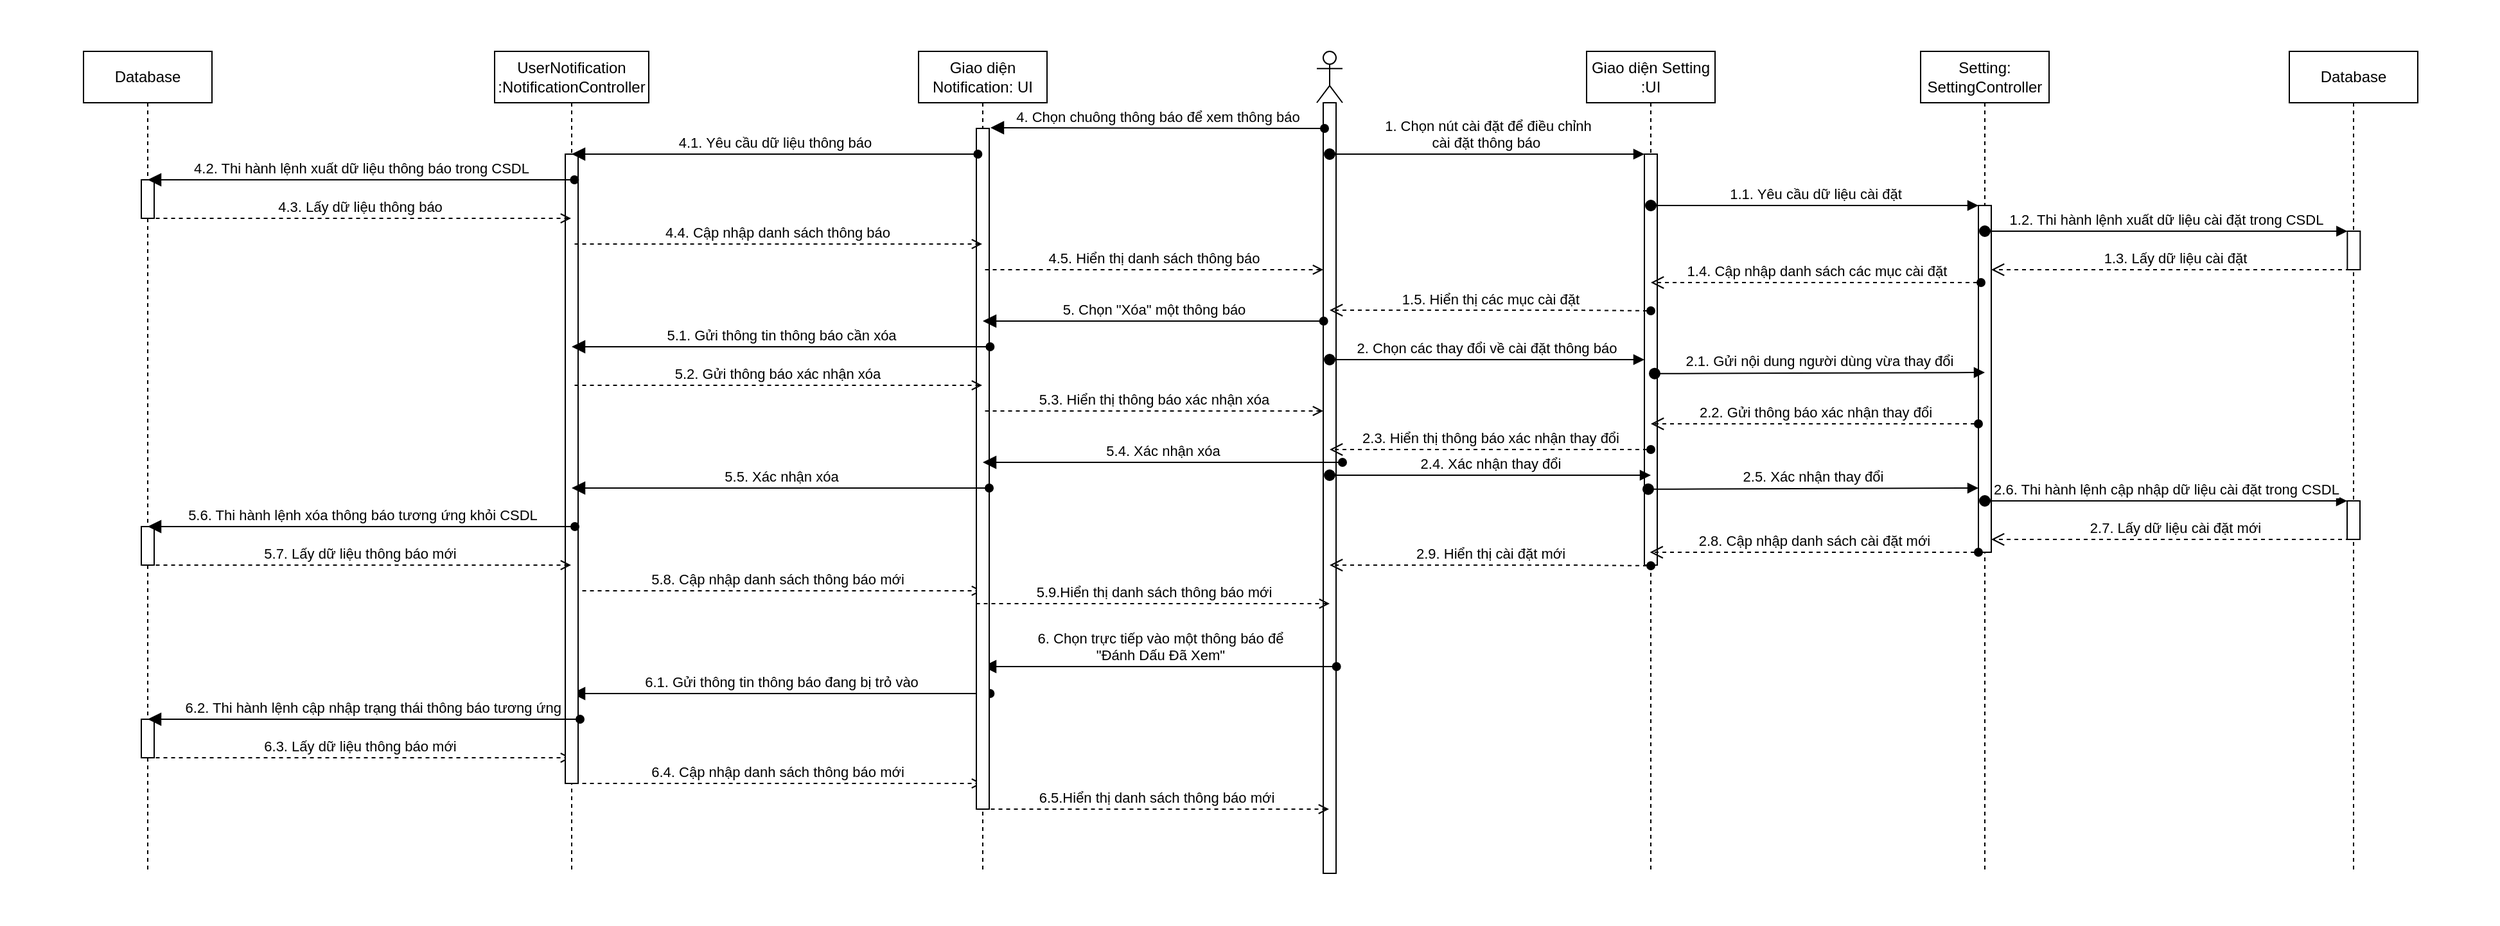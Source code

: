 <mxfile version="13.10.0" type="device"><diagram id="IbwBRbwFiVhsBLn8l_GS" name="Page-1"><mxGraphModel dx="2519" dy="483" grid="1" gridSize="10" guides="1" tooltips="1" connect="1" arrows="1" fold="1" page="1" pageScale="1" pageWidth="827" pageHeight="1169" math="0" shadow="0"><root><mxCell id="0"/><mxCell id="1" parent="0"/><mxCell id="XpI6HPz2dA2RVhCgYdmn-34" value="" style="rounded=0;whiteSpace=wrap;html=1;strokeColor=none;" parent="1" vertex="1"><mxGeometry x="-955" width="1945" height="720" as="geometry"/></mxCell><mxCell id="hLOanEfoE3hPCV4NBsCH-1" value="" style="shape=umlLifeline;participant=umlActor;perimeter=lifelinePerimeter;whiteSpace=wrap;html=1;container=1;collapsible=0;recursiveResize=0;verticalAlign=top;spacingTop=36;outlineConnect=0;" parent="1" vertex="1"><mxGeometry x="70" y="40" width="20" height="640" as="geometry"/></mxCell><mxCell id="sGJF5LgL8xmAPL6Voxfu-1" value="" style="html=1;points=[];perimeter=orthogonalPerimeter;" parent="hLOanEfoE3hPCV4NBsCH-1" vertex="1"><mxGeometry x="5" y="40" width="10" height="600" as="geometry"/></mxCell><mxCell id="hLOanEfoE3hPCV4NBsCH-2" value="Giao diện Setting&lt;br&gt;:UI" style="shape=umlLifeline;perimeter=lifelinePerimeter;whiteSpace=wrap;html=1;container=1;collapsible=0;recursiveResize=0;outlineConnect=0;" parent="1" vertex="1"><mxGeometry x="280" y="40" width="100" height="640" as="geometry"/></mxCell><mxCell id="hLOanEfoE3hPCV4NBsCH-9" value="" style="html=1;points=[];perimeter=orthogonalPerimeter;" parent="hLOanEfoE3hPCV4NBsCH-2" vertex="1"><mxGeometry x="45" y="80" width="10" height="320" as="geometry"/></mxCell><mxCell id="sGJF5LgL8xmAPL6Voxfu-5" value="2.9. Hiển thị cài đặt mới" style="html=1;verticalAlign=bottom;endArrow=open;endSize=8;startArrow=oval;startFill=1;endFill=0;dashed=1;" parent="hLOanEfoE3hPCV4NBsCH-2" edge="1"><mxGeometry relative="1" as="geometry"><mxPoint x="50" y="400.5" as="sourcePoint"/><mxPoint x="-200" y="400" as="targetPoint"/><Array as="points"><mxPoint x="-9.5" y="400"/></Array></mxGeometry></mxCell><mxCell id="hLOanEfoE3hPCV4NBsCH-3" value="Setting:&lt;br&gt;SettingController" style="shape=umlLifeline;perimeter=lifelinePerimeter;whiteSpace=wrap;html=1;container=1;collapsible=0;recursiveResize=0;outlineConnect=0;" parent="1" vertex="1"><mxGeometry x="540" y="40" width="100" height="640" as="geometry"/></mxCell><mxCell id="hLOanEfoE3hPCV4NBsCH-6" value="" style="html=1;points=[];perimeter=orthogonalPerimeter;" parent="hLOanEfoE3hPCV4NBsCH-3" vertex="1"><mxGeometry x="45" y="120" width="10" height="270" as="geometry"/></mxCell><mxCell id="hLOanEfoE3hPCV4NBsCH-5" value="1. Chọn nút cài đặt để điều chỉnh&lt;br&gt;cài đặt thông báo&amp;nbsp;" style="html=1;verticalAlign=bottom;startArrow=oval;endArrow=block;startSize=8;" parent="1" source="hLOanEfoE3hPCV4NBsCH-1" edge="1"><mxGeometry relative="1" as="geometry"><mxPoint x="265" y="120" as="sourcePoint"/><Array as="points"><mxPoint x="170" y="120"/></Array><mxPoint x="325" y="120" as="targetPoint"/></mxGeometry></mxCell><mxCell id="hLOanEfoE3hPCV4NBsCH-7" value="1.1. Yêu cầu dữ liệu cài đặt" style="html=1;verticalAlign=bottom;startArrow=oval;endArrow=block;startSize=8;" parent="1" source="hLOanEfoE3hPCV4NBsCH-2" target="hLOanEfoE3hPCV4NBsCH-6" edge="1"><mxGeometry relative="1" as="geometry"><mxPoint x="505" y="160" as="sourcePoint"/><Array as="points"><mxPoint x="360" y="160"/></Array></mxGeometry></mxCell><mxCell id="hLOanEfoE3hPCV4NBsCH-8" value="1.4. Cập nhập danh sách các mục cài đặt" style="html=1;verticalAlign=bottom;endArrow=open;endSize=8;startArrow=oval;startFill=1;endFill=0;dashed=1;" parent="1" target="hLOanEfoE3hPCV4NBsCH-2" edge="1"><mxGeometry relative="1" as="geometry"><mxPoint x="587" y="220" as="sourcePoint"/><mxPoint x="490" y="200" as="targetPoint"/><Array as="points"><mxPoint x="520" y="220"/></Array></mxGeometry></mxCell><mxCell id="hLOanEfoE3hPCV4NBsCH-11" value="2. Chọn các thay đổi về cài đặt thông báo" style="html=1;verticalAlign=bottom;startArrow=oval;endArrow=block;startSize=8;" parent="1" edge="1"><mxGeometry relative="1" as="geometry"><mxPoint x="79.997" y="280" as="sourcePoint"/><mxPoint x="325" y="280" as="targetPoint"/><Array as="points"><mxPoint x="170.33" y="280"/></Array></mxGeometry></mxCell><mxCell id="hLOanEfoE3hPCV4NBsCH-14" value="2.6. Thi hành lệnh cập nhập dữ liệu cài đặt trong CSDL" style="html=1;verticalAlign=bottom;startArrow=oval;endArrow=block;startSize=8;" parent="1" source="hLOanEfoE3hPCV4NBsCH-3" target="CObp40B2S-BS8bNpRZt_-8" edge="1"><mxGeometry relative="1" as="geometry"><mxPoint x="329.997" y="360" as="sourcePoint"/><mxPoint x="877" y="359" as="targetPoint"/><Array as="points"><mxPoint x="680" y="390"/></Array></mxGeometry></mxCell><mxCell id="hLOanEfoE3hPCV4NBsCH-39" value="6. Chọn trực tiếp vào một thông báo để&lt;br&gt;&quot;Đánh Dấu Đã Xem&quot;" style="html=1;verticalAlign=bottom;startArrow=block;endArrow=oval;startSize=8;startFill=1;endFill=1;" parent="1" source="XpI6HPz2dA2RVhCgYdmn-4" edge="1"><mxGeometry relative="1" as="geometry"><mxPoint x="-160.003" y="519" as="sourcePoint"/><mxPoint x="85.33" y="519" as="targetPoint"/></mxGeometry></mxCell><mxCell id="CObp40B2S-BS8bNpRZt_-1" value="2.1. Gửi nội dung người dùng vừa thay đổi" style="html=1;verticalAlign=bottom;startArrow=oval;endArrow=block;startSize=8;entryX=0.2;entryY=-0.021;entryDx=0;entryDy=0;entryPerimeter=0;" parent="1" edge="1"><mxGeometry relative="1" as="geometry"><mxPoint x="332.997" y="290.84" as="sourcePoint"/><mxPoint x="590" y="290.0" as="targetPoint"/><Array as="points"><mxPoint x="363.33" y="290.84"/></Array></mxGeometry></mxCell><mxCell id="CObp40B2S-BS8bNpRZt_-2" value="Database" style="shape=umlLifeline;perimeter=lifelinePerimeter;whiteSpace=wrap;html=1;container=1;collapsible=0;recursiveResize=0;outlineConnect=0;" parent="1" vertex="1"><mxGeometry x="827" y="40" width="100" height="640" as="geometry"/></mxCell><mxCell id="CObp40B2S-BS8bNpRZt_-7" value="" style="html=1;points=[];perimeter=orthogonalPerimeter;" parent="CObp40B2S-BS8bNpRZt_-2" vertex="1"><mxGeometry x="45.18" y="140" width="10" height="30" as="geometry"/></mxCell><mxCell id="CObp40B2S-BS8bNpRZt_-8" value="" style="html=1;points=[];perimeter=orthogonalPerimeter;" parent="CObp40B2S-BS8bNpRZt_-2" vertex="1"><mxGeometry x="45" y="350" width="10" height="30" as="geometry"/></mxCell><mxCell id="CObp40B2S-BS8bNpRZt_-4" value="2.8. Cập nhập danh sách cài đặt mới" style="html=1;verticalAlign=bottom;endArrow=open;endSize=8;startArrow=oval;startFill=1;endFill=0;dashed=1;" parent="1" edge="1"><mxGeometry relative="1" as="geometry"><mxPoint x="585" y="430" as="sourcePoint"/><mxPoint x="329.324" y="430" as="targetPoint"/><Array as="points"><mxPoint x="570" y="430"/></Array></mxGeometry></mxCell><mxCell id="CObp40B2S-BS8bNpRZt_-5" value="1.2. Thi hành lệnh xuất dữ liệu cài đặt trong CSDL" style="html=1;verticalAlign=bottom;startArrow=oval;endArrow=block;startSize=8;" parent="1" target="CObp40B2S-BS8bNpRZt_-7" edge="1"><mxGeometry relative="1" as="geometry"><mxPoint x="590.004" y="180" as="sourcePoint"/><mxPoint x="877.18" y="180" as="targetPoint"/><Array as="points"><mxPoint x="730.68" y="180"/></Array></mxGeometry></mxCell><mxCell id="CObp40B2S-BS8bNpRZt_-6" value="1.3. Lấy dữ liệu cài đặt" style="html=1;verticalAlign=bottom;endArrow=open;dashed=1;endSize=8;" parent="1" target="hLOanEfoE3hPCV4NBsCH-6" edge="1"><mxGeometry relative="1" as="geometry"><mxPoint x="880" y="210" as="sourcePoint"/><mxPoint x="800" y="210" as="targetPoint"/></mxGeometry></mxCell><mxCell id="CObp40B2S-BS8bNpRZt_-24" value="5.8. Cập nhập danh sách thông báo mới" style="html=1;verticalAlign=bottom;endArrow=none;endSize=8;startArrow=open;startFill=0;endFill=0;dashed=1;" parent="1" source="XpI6HPz2dA2RVhCgYdmn-4" edge="1"><mxGeometry relative="1" as="geometry"><mxPoint x="-254.32" y="460" as="sourcePoint"/><mxPoint x="-509.996" y="460" as="targetPoint"/><Array as="points"><mxPoint x="-269.32" y="460"/></Array></mxGeometry></mxCell><mxCell id="CObp40B2S-BS8bNpRZt_-25" value="6.1. Gửi thông tin thông báo đang bị trỏ vào" style="html=1;verticalAlign=bottom;startArrow=block;endArrow=oval;startSize=8;startFill=1;endFill=1;" parent="1" source="XpI6HPz2dA2RVhCgYdmn-5" edge="1"><mxGeometry relative="1" as="geometry"><mxPoint x="-439.996" y="540" as="sourcePoint"/><mxPoint x="-184.32" y="540" as="targetPoint"/><Array as="points"><mxPoint x="-369.32" y="540"/></Array></mxGeometry></mxCell><mxCell id="CObp40B2S-BS8bNpRZt_-27" value="6.4. Cập nhập danh sách thông báo mới" style="html=1;verticalAlign=bottom;endArrow=none;endSize=8;startArrow=open;startFill=0;endFill=0;dashed=1;" parent="1" source="XpI6HPz2dA2RVhCgYdmn-4" edge="1"><mxGeometry relative="1" as="geometry"><mxPoint x="-254.32" y="610" as="sourcePoint"/><mxPoint x="-509.996" y="610" as="targetPoint"/><Array as="points"><mxPoint x="-269.32" y="610"/></Array></mxGeometry></mxCell><mxCell id="lDsmbvoWzP21t5umPHXD-1" value="2.2. Gửi thông báo xác nhận thay đổi" style="html=1;verticalAlign=bottom;endArrow=open;endSize=8;endFill=0;startArrow=oval;startFill=1;dashed=1;" parent="1" source="hLOanEfoE3hPCV4NBsCH-6" edge="1"><mxGeometry relative="1" as="geometry"><mxPoint x="550.5" y="329.5" as="sourcePoint"/><mxPoint x="330" y="330" as="targetPoint"/></mxGeometry></mxCell><mxCell id="sGJF5LgL8xmAPL6Voxfu-2" value="1.5. Hiển thị các mục cài đặt" style="html=1;verticalAlign=bottom;endArrow=open;endSize=8;startArrow=oval;startFill=1;endFill=0;dashed=1;" parent="1" edge="1"><mxGeometry relative="1" as="geometry"><mxPoint x="330" y="242" as="sourcePoint"/><mxPoint x="80" y="241.5" as="targetPoint"/><Array as="points"><mxPoint x="270.5" y="241.5"/></Array></mxGeometry></mxCell><mxCell id="sGJF5LgL8xmAPL6Voxfu-3" value="2.3. Hiển thị thông báo xác nhận thay đổi" style="html=1;verticalAlign=bottom;endArrow=open;endSize=8;endFill=0;startArrow=oval;startFill=1;dashed=1;" parent="1" edge="1"><mxGeometry relative="1" as="geometry"><mxPoint x="330" y="350" as="sourcePoint"/><mxPoint x="80" y="350" as="targetPoint"/></mxGeometry></mxCell><mxCell id="sGJF5LgL8xmAPL6Voxfu-4" value="2.7. Lấy dữ liệu cài đặt mới" style="html=1;verticalAlign=bottom;endArrow=open;dashed=1;endSize=8;" parent="1" edge="1"><mxGeometry relative="1" as="geometry"><mxPoint x="880" y="420" as="sourcePoint"/><mxPoint x="595" y="420" as="targetPoint"/></mxGeometry></mxCell><mxCell id="sGJF5LgL8xmAPL6Voxfu-6" value="2.4. Xác nhận thay đổi" style="html=1;verticalAlign=bottom;startArrow=oval;endArrow=block;startSize=8;" parent="1" edge="1"><mxGeometry relative="1" as="geometry"><mxPoint x="79.997" y="370" as="sourcePoint"/><mxPoint x="330" y="370" as="targetPoint"/><Array as="points"><mxPoint x="120" y="370"/><mxPoint x="170.33" y="370"/></Array></mxGeometry></mxCell><mxCell id="sGJF5LgL8xmAPL6Voxfu-7" value="2.5. Xác nhận thay đổi" style="html=1;verticalAlign=bottom;startArrow=oval;endArrow=block;startSize=8;entryX=0.2;entryY=-0.021;entryDx=0;entryDy=0;entryPerimeter=0;" parent="1" edge="1"><mxGeometry relative="1" as="geometry"><mxPoint x="327.997" y="380.84" as="sourcePoint"/><mxPoint x="585" y="380" as="targetPoint"/><Array as="points"><mxPoint x="358.33" y="380.84"/></Array></mxGeometry></mxCell><mxCell id="sGJF5LgL8xmAPL6Voxfu-20" value="6.3. Lấy dữ liệu thông báo mới" style="html=1;verticalAlign=bottom;endArrow=none;dashed=1;endSize=8;startArrow=open;startFill=0;endFill=0;" parent="1" source="XpI6HPz2dA2RVhCgYdmn-5" edge="1"><mxGeometry relative="1" as="geometry"><mxPoint x="-555" y="590" as="sourcePoint"/><mxPoint x="-840" y="590" as="targetPoint"/></mxGeometry></mxCell><mxCell id="sGJF5LgL8xmAPL6Voxfu-22" value="6.5.Hiển thị danh sách thông báo mới" style="html=1;verticalAlign=bottom;endArrow=none;endSize=8;startArrow=open;startFill=0;endFill=0;dashed=1;" parent="1" source="hLOanEfoE3hPCV4NBsCH-1" edge="1"><mxGeometry relative="1" as="geometry"><mxPoint x="55.68" y="630" as="sourcePoint"/><mxPoint x="-190" y="630" as="targetPoint"/><Array as="points"><mxPoint x="40.68" y="630"/></Array></mxGeometry></mxCell><mxCell id="XpI6HPz2dA2RVhCgYdmn-4" value="Giao diện Notification: UI" style="shape=umlLifeline;perimeter=lifelinePerimeter;whiteSpace=wrap;html=1;container=1;collapsible=0;recursiveResize=0;outlineConnect=0;" parent="1" vertex="1"><mxGeometry x="-240" y="40" width="100" height="640" as="geometry"/></mxCell><mxCell id="XpI6HPz2dA2RVhCgYdmn-14" value="" style="html=1;points=[];perimeter=orthogonalPerimeter;" parent="XpI6HPz2dA2RVhCgYdmn-4" vertex="1"><mxGeometry x="45" y="60" width="10" height="530" as="geometry"/></mxCell><mxCell id="sGJF5LgL8xmAPL6Voxfu-17" value="5.9.Hiển thị danh sách thông báo mới" style="html=1;verticalAlign=bottom;endArrow=none;endSize=8;startArrow=open;startFill=0;endFill=0;dashed=1;" parent="XpI6HPz2dA2RVhCgYdmn-4" edge="1"><mxGeometry relative="1" as="geometry"><mxPoint x="320" y="430" as="sourcePoint"/><mxPoint x="45" y="430" as="targetPoint"/><Array as="points"/></mxGeometry></mxCell><mxCell id="XpI6HPz2dA2RVhCgYdmn-5" value="UserNotification&lt;br&gt;:NotificationController" style="shape=umlLifeline;perimeter=lifelinePerimeter;whiteSpace=wrap;html=1;container=1;collapsible=0;recursiveResize=0;outlineConnect=0;" parent="1" vertex="1"><mxGeometry x="-570" y="40" width="120" height="640" as="geometry"/></mxCell><mxCell id="XpI6HPz2dA2RVhCgYdmn-15" value="" style="html=1;points=[];perimeter=orthogonalPerimeter;" parent="XpI6HPz2dA2RVhCgYdmn-5" vertex="1"><mxGeometry x="55" y="80" width="10" height="490" as="geometry"/></mxCell><mxCell id="XpI6HPz2dA2RVhCgYdmn-13" value="Database" style="shape=umlLifeline;perimeter=lifelinePerimeter;whiteSpace=wrap;html=1;container=1;collapsible=0;recursiveResize=0;outlineConnect=0;" parent="1" vertex="1"><mxGeometry x="-890" y="40" width="100" height="640" as="geometry"/></mxCell><mxCell id="XpI6HPz2dA2RVhCgYdmn-20" value="" style="html=1;points=[];perimeter=orthogonalPerimeter;" parent="XpI6HPz2dA2RVhCgYdmn-13" vertex="1"><mxGeometry x="45" y="100" width="10" height="30" as="geometry"/></mxCell><mxCell id="CObp40B2S-BS8bNpRZt_-23" value="" style="html=1;points=[];perimeter=orthogonalPerimeter;" parent="XpI6HPz2dA2RVhCgYdmn-13" vertex="1"><mxGeometry x="45" y="370" width="10" height="30" as="geometry"/></mxCell><mxCell id="XpI6HPz2dA2RVhCgYdmn-33" value="" style="html=1;points=[];perimeter=orthogonalPerimeter;" parent="XpI6HPz2dA2RVhCgYdmn-13" vertex="1"><mxGeometry x="45" y="520" width="10" height="30" as="geometry"/></mxCell><mxCell id="XpI6HPz2dA2RVhCgYdmn-16" value="4. Chọn chuông thông báo để xem thông báo" style="html=1;verticalAlign=bottom;startArrow=block;endArrow=oval;startSize=8;startFill=1;endFill=1;exitX=1.1;exitY=-0.001;exitDx=0;exitDy=0;exitPerimeter=0;" parent="1" source="XpI6HPz2dA2RVhCgYdmn-14" edge="1"><mxGeometry relative="1" as="geometry"><mxPoint x="-169.997" y="110" as="sourcePoint"/><mxPoint x="76" y="100" as="targetPoint"/></mxGeometry></mxCell><mxCell id="XpI6HPz2dA2RVhCgYdmn-17" value="4.1. Yêu cầu dữ liệu thông báo" style="html=1;verticalAlign=bottom;startArrow=block;endArrow=oval;startSize=8;startFill=1;endFill=1;" parent="1" source="XpI6HPz2dA2RVhCgYdmn-5" edge="1"><mxGeometry relative="1" as="geometry"><mxPoint x="-449.997" y="120" as="sourcePoint"/><mxPoint x="-193.83" y="120" as="targetPoint"/><Array as="points"><mxPoint x="-378.83" y="120"/></Array></mxGeometry></mxCell><mxCell id="XpI6HPz2dA2RVhCgYdmn-18" value="4.2. Thi hành lệnh xuất dữ liệu thông báo trong CSDL" style="html=1;verticalAlign=bottom;startArrow=block;endArrow=oval;startSize=8;startFill=1;endFill=1;" parent="1" source="XpI6HPz2dA2RVhCgYdmn-13" edge="1"><mxGeometry relative="1" as="geometry"><mxPoint x="-780.0" y="140" as="sourcePoint"/><mxPoint x="-507.82" y="140" as="targetPoint"/><Array as="points"><mxPoint x="-644" y="140"/></Array></mxGeometry></mxCell><mxCell id="XpI6HPz2dA2RVhCgYdmn-21" value="4.3. Lấy dữ liệu thông báo" style="html=1;verticalAlign=bottom;endArrow=none;dashed=1;endSize=8;startArrow=open;startFill=0;endFill=0;" parent="1" source="XpI6HPz2dA2RVhCgYdmn-5" edge="1"><mxGeometry relative="1" as="geometry"><mxPoint x="-555" y="170" as="sourcePoint"/><mxPoint x="-840" y="170" as="targetPoint"/></mxGeometry></mxCell><mxCell id="XpI6HPz2dA2RVhCgYdmn-22" value="4.4. Cập nhập danh sách thông báo" style="html=1;verticalAlign=bottom;endArrow=none;endSize=8;startArrow=open;startFill=0;endFill=0;dashed=1;" parent="1" source="XpI6HPz2dA2RVhCgYdmn-4" edge="1"><mxGeometry relative="1" as="geometry"><mxPoint x="-254.32" y="190" as="sourcePoint"/><mxPoint x="-509.996" y="190" as="targetPoint"/><Array as="points"><mxPoint x="-269.32" y="190"/></Array></mxGeometry></mxCell><mxCell id="XpI6HPz2dA2RVhCgYdmn-23" value="4.5. Hiển thị danh sách thông báo" style="html=1;verticalAlign=bottom;endArrow=none;endSize=8;startArrow=open;startFill=0;endFill=0;dashed=1;" parent="1" source="sGJF5LgL8xmAPL6Voxfu-1" edge="1"><mxGeometry relative="1" as="geometry"><mxPoint x="45.68" y="210" as="sourcePoint"/><mxPoint x="-190" y="210" as="targetPoint"/><Array as="points"><mxPoint x="30.68" y="210"/></Array></mxGeometry></mxCell><mxCell id="XpI6HPz2dA2RVhCgYdmn-24" value="5. Chọn &quot;Xóa&quot; một thông báo" style="html=1;verticalAlign=bottom;startArrow=block;endArrow=oval;startSize=8;startFill=1;endFill=1;" parent="1" source="XpI6HPz2dA2RVhCgYdmn-4" edge="1"><mxGeometry relative="1" as="geometry"><mxPoint x="-170.003" y="250" as="sourcePoint"/><mxPoint x="75.33" y="250" as="targetPoint"/></mxGeometry></mxCell><mxCell id="XpI6HPz2dA2RVhCgYdmn-25" value="5.1. Gửi thông tin thông báo cần xóa" style="html=1;verticalAlign=bottom;startArrow=block;endArrow=oval;startSize=8;startFill=1;endFill=1;" parent="1" source="XpI6HPz2dA2RVhCgYdmn-5" edge="1"><mxGeometry relative="1" as="geometry"><mxPoint x="-439.996" y="270" as="sourcePoint"/><mxPoint x="-184.32" y="270" as="targetPoint"/><Array as="points"><mxPoint x="-369.32" y="270"/></Array></mxGeometry></mxCell><mxCell id="XpI6HPz2dA2RVhCgYdmn-26" value="5.2. Gửi thông báo xác nhận xóa" style="html=1;verticalAlign=bottom;endArrow=none;endSize=8;endFill=0;startArrow=open;startFill=0;dashed=1;" parent="1" source="XpI6HPz2dA2RVhCgYdmn-4" edge="1"><mxGeometry relative="1" as="geometry"><mxPoint x="-255.0" y="300" as="sourcePoint"/><mxPoint x="-510.0" y="300" as="targetPoint"/></mxGeometry></mxCell><mxCell id="XpI6HPz2dA2RVhCgYdmn-27" value="5.3. Hiển thị thông báo xác nhận xóa" style="html=1;verticalAlign=bottom;endArrow=none;endSize=8;endFill=0;startArrow=open;startFill=0;entryX=1.22;entryY=0.409;entryDx=0;entryDy=0;entryPerimeter=0;dashed=1;" parent="1" source="sGJF5LgL8xmAPL6Voxfu-1" edge="1"><mxGeometry relative="1" as="geometry"><mxPoint x="57.8" y="320.0" as="sourcePoint"/><mxPoint x="-190.0" y="320.0" as="targetPoint"/></mxGeometry></mxCell><mxCell id="XpI6HPz2dA2RVhCgYdmn-28" value="5.4. Xác nhận xóa" style="html=1;verticalAlign=bottom;startArrow=block;endArrow=oval;startSize=8;startFill=1;endFill=1;" parent="1" edge="1"><mxGeometry relative="1" as="geometry"><mxPoint x="-190.003" y="360" as="sourcePoint"/><mxPoint x="90" y="360" as="targetPoint"/></mxGeometry></mxCell><mxCell id="XpI6HPz2dA2RVhCgYdmn-29" value="5.5. Xác nhận xóa" style="html=1;verticalAlign=bottom;startArrow=block;endArrow=oval;startSize=8;startFill=1;endFill=1;" parent="1" source="XpI6HPz2dA2RVhCgYdmn-5" edge="1"><mxGeometry relative="1" as="geometry"><mxPoint x="-440.003" y="380" as="sourcePoint"/><mxPoint x="-185.0" y="380" as="targetPoint"/></mxGeometry></mxCell><mxCell id="XpI6HPz2dA2RVhCgYdmn-30" value="5.6. Thi hành lệnh xóa thông báo tương ứng khỏi CSDL" style="html=1;verticalAlign=bottom;startArrow=block;endArrow=oval;startSize=8;startFill=1;endFill=1;" parent="1" source="XpI6HPz2dA2RVhCgYdmn-13" edge="1"><mxGeometry relative="1" as="geometry"><mxPoint x="-790" y="410.0" as="sourcePoint"/><mxPoint x="-507.5" y="410.0" as="targetPoint"/></mxGeometry></mxCell><mxCell id="XpI6HPz2dA2RVhCgYdmn-31" value="5.7. Lấy dữ liệu thông báo mới" style="html=1;verticalAlign=bottom;endArrow=none;dashed=1;endSize=8;startArrow=open;startFill=0;endFill=0;" parent="1" source="XpI6HPz2dA2RVhCgYdmn-5" edge="1"><mxGeometry relative="1" as="geometry"><mxPoint x="-555" y="440" as="sourcePoint"/><mxPoint x="-840" y="440" as="targetPoint"/></mxGeometry></mxCell><mxCell id="XpI6HPz2dA2RVhCgYdmn-32" value="&amp;nbsp; &amp;nbsp; 6.2. Thi hành lệnh cập nhập trạng thái thông báo tương ứng" style="html=1;verticalAlign=bottom;startArrow=block;endArrow=oval;startSize=8;startFill=1;endFill=1;" parent="1" source="XpI6HPz2dA2RVhCgYdmn-13" edge="1"><mxGeometry relative="1" as="geometry"><mxPoint x="-780.0" y="560" as="sourcePoint"/><mxPoint x="-503.5" y="560" as="targetPoint"/><Array as="points"><mxPoint x="-750" y="560"/></Array></mxGeometry></mxCell></root></mxGraphModel></diagram></mxfile>